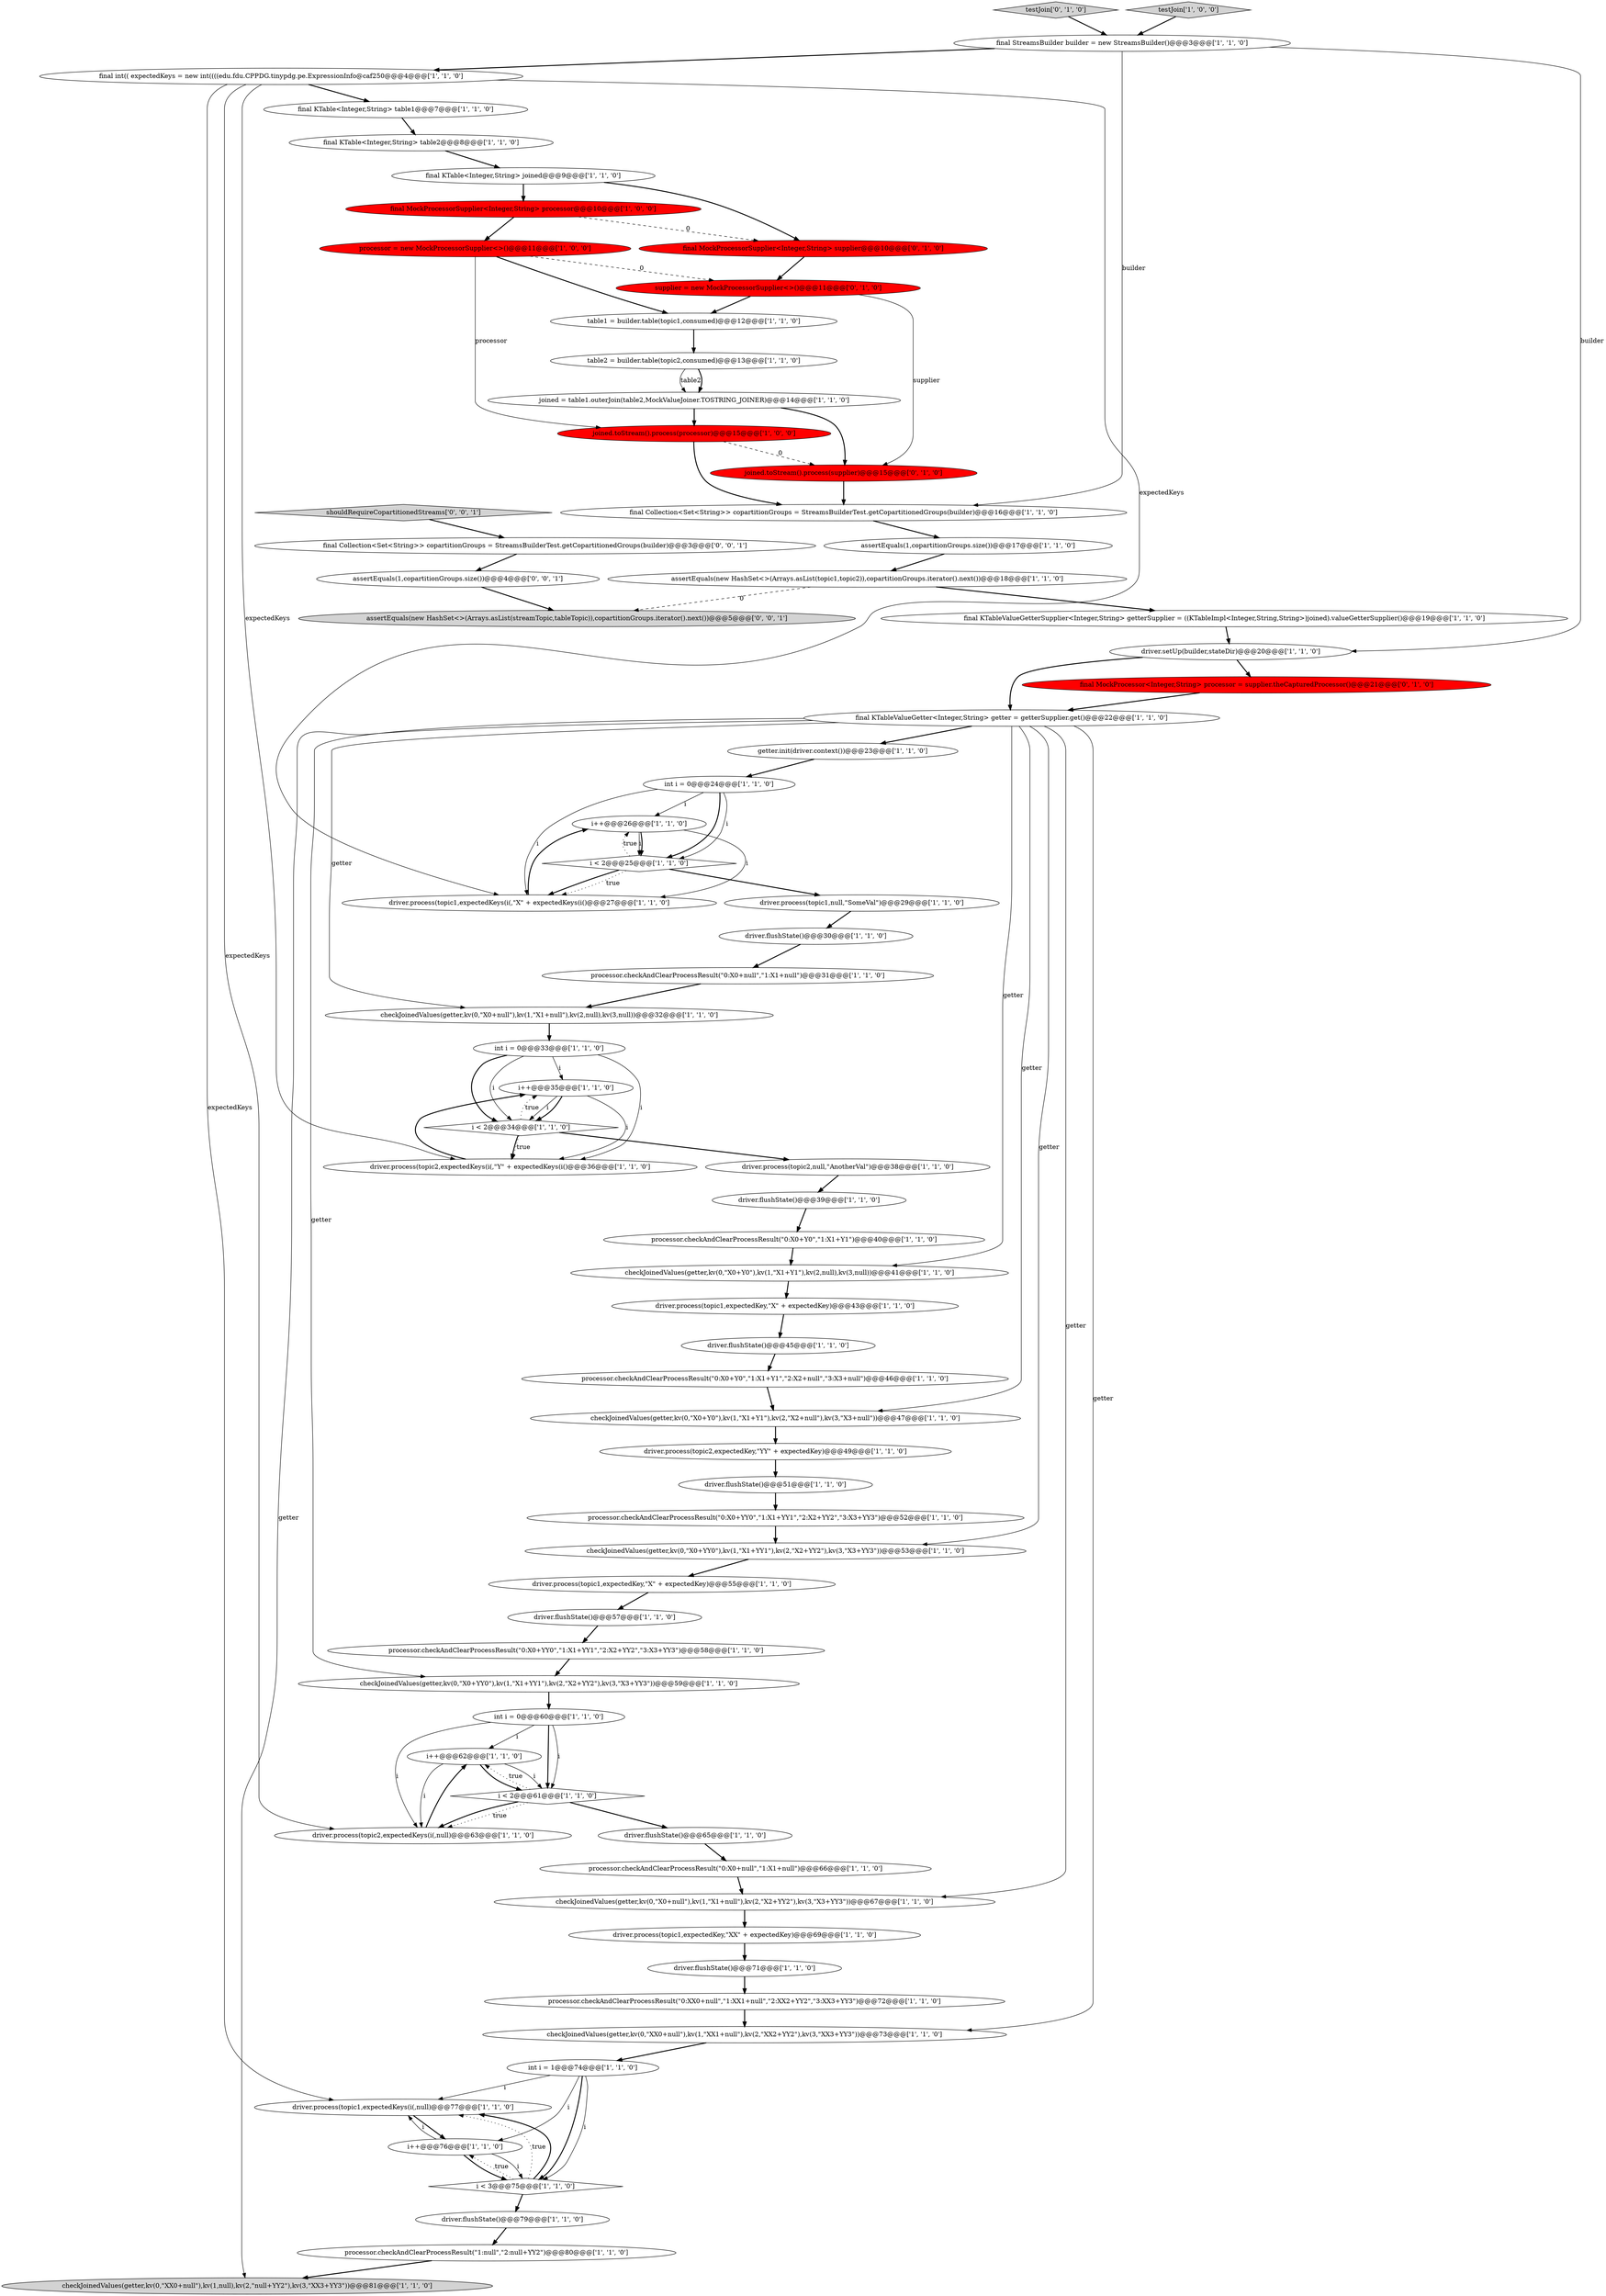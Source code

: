 digraph {
69 [style = filled, label = "supplier = new MockProcessorSupplier<>()@@@11@@@['0', '1', '0']", fillcolor = red, shape = ellipse image = "AAA1AAABBB2BBB"];
19 [style = filled, label = "processor.checkAndClearProcessResult(\"0:X0+null\",\"1:X1+null\")@@@66@@@['1', '1', '0']", fillcolor = white, shape = ellipse image = "AAA0AAABBB1BBB"];
36 [style = filled, label = "i++@@@62@@@['1', '1', '0']", fillcolor = white, shape = ellipse image = "AAA0AAABBB1BBB"];
39 [style = filled, label = "i++@@@26@@@['1', '1', '0']", fillcolor = white, shape = ellipse image = "AAA0AAABBB1BBB"];
22 [style = filled, label = "driver.process(topic1,expectedKey,\"XX\" + expectedKey)@@@69@@@['1', '1', '0']", fillcolor = white, shape = ellipse image = "AAA0AAABBB1BBB"];
52 [style = filled, label = "driver.flushState()@@@71@@@['1', '1', '0']", fillcolor = white, shape = ellipse image = "AAA0AAABBB1BBB"];
25 [style = filled, label = "i++@@@35@@@['1', '1', '0']", fillcolor = white, shape = ellipse image = "AAA0AAABBB1BBB"];
44 [style = filled, label = "final KTableValueGetter<Integer,String> getter = getterSupplier.get()@@@22@@@['1', '1', '0']", fillcolor = white, shape = ellipse image = "AAA0AAABBB1BBB"];
63 [style = filled, label = "int i = 1@@@74@@@['1', '1', '0']", fillcolor = white, shape = ellipse image = "AAA0AAABBB1BBB"];
32 [style = filled, label = "checkJoinedValues(getter,kv(0,\"X0+Y0\"),kv(1,\"X1+Y1\"),kv(2,null),kv(3,null))@@@41@@@['1', '1', '0']", fillcolor = white, shape = ellipse image = "AAA0AAABBB1BBB"];
7 [style = filled, label = "driver.process(topic1,expectedKey,\"X\" + expectedKey)@@@55@@@['1', '1', '0']", fillcolor = white, shape = ellipse image = "AAA0AAABBB1BBB"];
38 [style = filled, label = "driver.process(topic1,expectedKeys(i(,null)@@@77@@@['1', '1', '0']", fillcolor = white, shape = ellipse image = "AAA0AAABBB1BBB"];
13 [style = filled, label = "int i = 0@@@24@@@['1', '1', '0']", fillcolor = white, shape = ellipse image = "AAA0AAABBB1BBB"];
40 [style = filled, label = "int i = 0@@@60@@@['1', '1', '0']", fillcolor = white, shape = ellipse image = "AAA0AAABBB1BBB"];
64 [style = filled, label = "joined.toStream().process(processor)@@@15@@@['1', '0', '0']", fillcolor = red, shape = ellipse image = "AAA1AAABBB1BBB"];
66 [style = filled, label = "testJoin['0', '1', '0']", fillcolor = lightgray, shape = diamond image = "AAA0AAABBB2BBB"];
0 [style = filled, label = "final KTable<Integer,String> table2@@@8@@@['1', '1', '0']", fillcolor = white, shape = ellipse image = "AAA0AAABBB1BBB"];
46 [style = filled, label = "checkJoinedValues(getter,kv(0,\"XX0+null\"),kv(1,null),kv(2,\"null+YY2\"),kv(3,\"XX3+YY3\"))@@@81@@@['1', '1', '0']", fillcolor = lightgray, shape = ellipse image = "AAA0AAABBB1BBB"];
48 [style = filled, label = "checkJoinedValues(getter,kv(0,\"X0+null\"),kv(1,\"X1+null\"),kv(2,\"X2+YY2\"),kv(3,\"X3+YY3\"))@@@67@@@['1', '1', '0']", fillcolor = white, shape = ellipse image = "AAA0AAABBB1BBB"];
12 [style = filled, label = "final StreamsBuilder builder = new StreamsBuilder()@@@3@@@['1', '1', '0']", fillcolor = white, shape = ellipse image = "AAA0AAABBB1BBB"];
6 [style = filled, label = "i < 2@@@34@@@['1', '1', '0']", fillcolor = white, shape = diamond image = "AAA0AAABBB1BBB"];
60 [style = filled, label = "processor.checkAndClearProcessResult(\"0:X0+Y0\",\"1:X1+Y1\")@@@40@@@['1', '1', '0']", fillcolor = white, shape = ellipse image = "AAA0AAABBB1BBB"];
65 [style = filled, label = "final MockProcessor<Integer,String> processor = supplier.theCapturedProcessor()@@@21@@@['0', '1', '0']", fillcolor = red, shape = ellipse image = "AAA1AAABBB2BBB"];
2 [style = filled, label = "getter.init(driver.context())@@@23@@@['1', '1', '0']", fillcolor = white, shape = ellipse image = "AAA0AAABBB1BBB"];
49 [style = filled, label = "final KTable<Integer,String> joined@@@9@@@['1', '1', '0']", fillcolor = white, shape = ellipse image = "AAA0AAABBB1BBB"];
4 [style = filled, label = "driver.process(topic1,expectedKeys(i(,\"X\" + expectedKeys(i()@@@27@@@['1', '1', '0']", fillcolor = white, shape = ellipse image = "AAA0AAABBB1BBB"];
61 [style = filled, label = "final Collection<Set<String>> copartitionGroups = StreamsBuilderTest.getCopartitionedGroups(builder)@@@16@@@['1', '1', '0']", fillcolor = white, shape = ellipse image = "AAA0AAABBB1BBB"];
24 [style = filled, label = "driver.flushState()@@@45@@@['1', '1', '0']", fillcolor = white, shape = ellipse image = "AAA0AAABBB1BBB"];
50 [style = filled, label = "processor = new MockProcessorSupplier<>()@@@11@@@['1', '0', '0']", fillcolor = red, shape = ellipse image = "AAA1AAABBB1BBB"];
28 [style = filled, label = "final MockProcessorSupplier<Integer,String> processor@@@10@@@['1', '0', '0']", fillcolor = red, shape = ellipse image = "AAA1AAABBB1BBB"];
41 [style = filled, label = "table2 = builder.table(topic2,consumed)@@@13@@@['1', '1', '0']", fillcolor = white, shape = ellipse image = "AAA0AAABBB1BBB"];
43 [style = filled, label = "driver.process(topic1,expectedKey,\"X\" + expectedKey)@@@43@@@['1', '1', '0']", fillcolor = white, shape = ellipse image = "AAA0AAABBB1BBB"];
8 [style = filled, label = "joined = table1.outerJoin(table2,MockValueJoiner.TOSTRING_JOINER)@@@14@@@['1', '1', '0']", fillcolor = white, shape = ellipse image = "AAA0AAABBB1BBB"];
67 [style = filled, label = "final MockProcessorSupplier<Integer,String> supplier@@@10@@@['0', '1', '0']", fillcolor = red, shape = ellipse image = "AAA1AAABBB2BBB"];
70 [style = filled, label = "final Collection<Set<String>> copartitionGroups = StreamsBuilderTest.getCopartitionedGroups(builder)@@@3@@@['0', '0', '1']", fillcolor = white, shape = ellipse image = "AAA0AAABBB3BBB"];
23 [style = filled, label = "i < 2@@@61@@@['1', '1', '0']", fillcolor = white, shape = diamond image = "AAA0AAABBB1BBB"];
29 [style = filled, label = "driver.flushState()@@@51@@@['1', '1', '0']", fillcolor = white, shape = ellipse image = "AAA0AAABBB1BBB"];
14 [style = filled, label = "driver.process(topic2,expectedKey,\"YY\" + expectedKey)@@@49@@@['1', '1', '0']", fillcolor = white, shape = ellipse image = "AAA0AAABBB1BBB"];
20 [style = filled, label = "assertEquals(1,copartitionGroups.size())@@@17@@@['1', '1', '0']", fillcolor = white, shape = ellipse image = "AAA0AAABBB1BBB"];
9 [style = filled, label = "driver.flushState()@@@79@@@['1', '1', '0']", fillcolor = white, shape = ellipse image = "AAA0AAABBB1BBB"];
73 [style = filled, label = "assertEquals(1,copartitionGroups.size())@@@4@@@['0', '0', '1']", fillcolor = white, shape = ellipse image = "AAA0AAABBB3BBB"];
26 [style = filled, label = "driver.flushState()@@@65@@@['1', '1', '0']", fillcolor = white, shape = ellipse image = "AAA0AAABBB1BBB"];
31 [style = filled, label = "checkJoinedValues(getter,kv(0,\"X0+YY0\"),kv(1,\"X1+YY1\"),kv(2,\"X2+YY2\"),kv(3,\"X3+YY3\"))@@@59@@@['1', '1', '0']", fillcolor = white, shape = ellipse image = "AAA0AAABBB1BBB"];
3 [style = filled, label = "checkJoinedValues(getter,kv(0,\"XX0+null\"),kv(1,\"XX1+null\"),kv(2,\"XX2+YY2\"),kv(3,\"XX3+YY3\"))@@@73@@@['1', '1', '0']", fillcolor = white, shape = ellipse image = "AAA0AAABBB1BBB"];
11 [style = filled, label = "assertEquals(new HashSet<>(Arrays.asList(topic1,topic2)),copartitionGroups.iterator().next())@@@18@@@['1', '1', '0']", fillcolor = white, shape = ellipse image = "AAA0AAABBB1BBB"];
5 [style = filled, label = "i < 2@@@25@@@['1', '1', '0']", fillcolor = white, shape = diamond image = "AAA0AAABBB1BBB"];
45 [style = filled, label = "processor.checkAndClearProcessResult(\"0:XX0+null\",\"1:XX1+null\",\"2:XX2+YY2\",\"3:XX3+YY3\")@@@72@@@['1', '1', '0']", fillcolor = white, shape = ellipse image = "AAA0AAABBB1BBB"];
55 [style = filled, label = "i++@@@76@@@['1', '1', '0']", fillcolor = white, shape = ellipse image = "AAA0AAABBB1BBB"];
68 [style = filled, label = "joined.toStream().process(supplier)@@@15@@@['0', '1', '0']", fillcolor = red, shape = ellipse image = "AAA1AAABBB2BBB"];
10 [style = filled, label = "final int(( expectedKeys = new int((((edu.fdu.CPPDG.tinypdg.pe.ExpressionInfo@caf250@@@4@@@['1', '1', '0']", fillcolor = white, shape = ellipse image = "AAA0AAABBB1BBB"];
18 [style = filled, label = "driver.flushState()@@@39@@@['1', '1', '0']", fillcolor = white, shape = ellipse image = "AAA0AAABBB1BBB"];
58 [style = filled, label = "processor.checkAndClearProcessResult(\"0:X0+YY0\",\"1:X1+YY1\",\"2:X2+YY2\",\"3:X3+YY3\")@@@58@@@['1', '1', '0']", fillcolor = white, shape = ellipse image = "AAA0AAABBB1BBB"];
27 [style = filled, label = "driver.process(topic2,expectedKeys(i(,null)@@@63@@@['1', '1', '0']", fillcolor = white, shape = ellipse image = "AAA0AAABBB1BBB"];
47 [style = filled, label = "checkJoinedValues(getter,kv(0,\"X0+YY0\"),kv(1,\"X1+YY1\"),kv(2,\"X2+YY2\"),kv(3,\"X3+YY3\"))@@@53@@@['1', '1', '0']", fillcolor = white, shape = ellipse image = "AAA0AAABBB1BBB"];
16 [style = filled, label = "driver.flushState()@@@30@@@['1', '1', '0']", fillcolor = white, shape = ellipse image = "AAA0AAABBB1BBB"];
51 [style = filled, label = "int i = 0@@@33@@@['1', '1', '0']", fillcolor = white, shape = ellipse image = "AAA0AAABBB1BBB"];
57 [style = filled, label = "checkJoinedValues(getter,kv(0,\"X0+Y0\"),kv(1,\"X1+Y1\"),kv(2,\"X2+null\"),kv(3,\"X3+null\"))@@@47@@@['1', '1', '0']", fillcolor = white, shape = ellipse image = "AAA0AAABBB1BBB"];
53 [style = filled, label = "final KTable<Integer,String> table1@@@7@@@['1', '1', '0']", fillcolor = white, shape = ellipse image = "AAA0AAABBB1BBB"];
33 [style = filled, label = "processor.checkAndClearProcessResult(\"0:X0+Y0\",\"1:X1+Y1\",\"2:X2+null\",\"3:X3+null\")@@@46@@@['1', '1', '0']", fillcolor = white, shape = ellipse image = "AAA0AAABBB1BBB"];
37 [style = filled, label = "processor.checkAndClearProcessResult(\"1:null\",\"2:null+YY2\")@@@80@@@['1', '1', '0']", fillcolor = white, shape = ellipse image = "AAA0AAABBB1BBB"];
1 [style = filled, label = "processor.checkAndClearProcessResult(\"0:X0+null\",\"1:X1+null\")@@@31@@@['1', '1', '0']", fillcolor = white, shape = ellipse image = "AAA0AAABBB1BBB"];
15 [style = filled, label = "driver.process(topic2,expectedKeys(i(,\"Y\" + expectedKeys(i()@@@36@@@['1', '1', '0']", fillcolor = white, shape = ellipse image = "AAA0AAABBB1BBB"];
54 [style = filled, label = "processor.checkAndClearProcessResult(\"0:X0+YY0\",\"1:X1+YY1\",\"2:X2+YY2\",\"3:X3+YY3\")@@@52@@@['1', '1', '0']", fillcolor = white, shape = ellipse image = "AAA0AAABBB1BBB"];
17 [style = filled, label = "driver.process(topic1,null,\"SomeVal\")@@@29@@@['1', '1', '0']", fillcolor = white, shape = ellipse image = "AAA0AAABBB1BBB"];
30 [style = filled, label = "driver.flushState()@@@57@@@['1', '1', '0']", fillcolor = white, shape = ellipse image = "AAA0AAABBB1BBB"];
59 [style = filled, label = "i < 3@@@75@@@['1', '1', '0']", fillcolor = white, shape = diamond image = "AAA0AAABBB1BBB"];
72 [style = filled, label = "assertEquals(new HashSet<>(Arrays.asList(streamTopic,tableTopic)),copartitionGroups.iterator().next())@@@5@@@['0', '0', '1']", fillcolor = lightgray, shape = ellipse image = "AAA0AAABBB3BBB"];
42 [style = filled, label = "driver.setUp(builder,stateDir)@@@20@@@['1', '1', '0']", fillcolor = white, shape = ellipse image = "AAA0AAABBB1BBB"];
62 [style = filled, label = "table1 = builder.table(topic1,consumed)@@@12@@@['1', '1', '0']", fillcolor = white, shape = ellipse image = "AAA0AAABBB1BBB"];
71 [style = filled, label = "shouldRequireCopartitionedStreams['0', '0', '1']", fillcolor = lightgray, shape = diamond image = "AAA0AAABBB3BBB"];
21 [style = filled, label = "final KTableValueGetterSupplier<Integer,String> getterSupplier = ((KTableImpl<Integer,String,String>)joined).valueGetterSupplier()@@@19@@@['1', '1', '0']", fillcolor = white, shape = ellipse image = "AAA0AAABBB1BBB"];
56 [style = filled, label = "driver.process(topic2,null,\"AnotherVal\")@@@38@@@['1', '1', '0']", fillcolor = white, shape = ellipse image = "AAA0AAABBB1BBB"];
34 [style = filled, label = "testJoin['1', '0', '0']", fillcolor = lightgray, shape = diamond image = "AAA0AAABBB1BBB"];
35 [style = filled, label = "checkJoinedValues(getter,kv(0,\"X0+null\"),kv(1,\"X1+null\"),kv(2,null),kv(3,null))@@@32@@@['1', '1', '0']", fillcolor = white, shape = ellipse image = "AAA0AAABBB1BBB"];
71->70 [style = bold, label=""];
21->42 [style = bold, label=""];
44->32 [style = solid, label="getter"];
41->8 [style = solid, label="table2"];
7->30 [style = bold, label=""];
47->7 [style = bold, label=""];
69->68 [style = solid, label="supplier"];
15->25 [style = bold, label=""];
41->8 [style = bold, label=""];
59->55 [style = dotted, label="true"];
28->50 [style = bold, label=""];
59->9 [style = bold, label=""];
10->53 [style = bold, label=""];
60->32 [style = bold, label=""];
57->14 [style = bold, label=""];
25->6 [style = solid, label="i"];
25->6 [style = bold, label=""];
40->23 [style = bold, label=""];
9->37 [style = bold, label=""];
67->69 [style = bold, label=""];
70->73 [style = bold, label=""];
55->59 [style = solid, label="i"];
12->10 [style = bold, label=""];
42->44 [style = bold, label=""];
50->69 [style = dashed, label="0"];
44->57 [style = solid, label="getter"];
43->24 [style = bold, label=""];
44->46 [style = solid, label="getter"];
50->62 [style = bold, label=""];
31->40 [style = bold, label=""];
49->67 [style = bold, label=""];
63->55 [style = solid, label="i"];
10->4 [style = solid, label="expectedKeys"];
51->25 [style = solid, label="i"];
17->16 [style = bold, label=""];
38->55 [style = bold, label=""];
12->61 [style = solid, label="builder"];
44->48 [style = solid, label="getter"];
6->15 [style = dotted, label="true"];
10->15 [style = solid, label="expectedKeys"];
12->42 [style = solid, label="builder"];
44->2 [style = bold, label=""];
63->38 [style = solid, label="i"];
40->27 [style = solid, label="i"];
55->59 [style = bold, label=""];
8->64 [style = bold, label=""];
52->45 [style = bold, label=""];
1->35 [style = bold, label=""];
30->58 [style = bold, label=""];
3->63 [style = bold, label=""];
13->4 [style = solid, label="i"];
5->17 [style = bold, label=""];
5->4 [style = dotted, label="true"];
69->62 [style = bold, label=""];
25->15 [style = solid, label="i"];
39->4 [style = solid, label="i"];
36->23 [style = solid, label="i"];
37->46 [style = bold, label=""];
6->25 [style = dotted, label="true"];
23->27 [style = dotted, label="true"];
13->5 [style = bold, label=""];
28->67 [style = dashed, label="0"];
64->68 [style = dashed, label="0"];
56->18 [style = bold, label=""];
44->31 [style = solid, label="getter"];
61->20 [style = bold, label=""];
35->51 [style = bold, label=""];
11->72 [style = dashed, label="0"];
39->5 [style = solid, label="i"];
63->59 [style = bold, label=""];
39->5 [style = bold, label=""];
13->39 [style = solid, label="i"];
4->39 [style = bold, label=""];
11->21 [style = bold, label=""];
36->27 [style = solid, label="i"];
13->5 [style = solid, label="i"];
18->60 [style = bold, label=""];
49->28 [style = bold, label=""];
51->6 [style = bold, label=""];
33->57 [style = bold, label=""];
42->65 [style = bold, label=""];
26->19 [style = bold, label=""];
51->6 [style = solid, label="i"];
29->54 [style = bold, label=""];
6->15 [style = bold, label=""];
24->33 [style = bold, label=""];
66->12 [style = bold, label=""];
6->56 [style = bold, label=""];
62->41 [style = bold, label=""];
59->38 [style = dotted, label="true"];
0->49 [style = bold, label=""];
16->1 [style = bold, label=""];
44->35 [style = solid, label="getter"];
5->4 [style = bold, label=""];
65->44 [style = bold, label=""];
14->29 [style = bold, label=""];
73->72 [style = bold, label=""];
5->39 [style = dotted, label="true"];
23->36 [style = dotted, label="true"];
64->61 [style = bold, label=""];
51->15 [style = solid, label="i"];
10->38 [style = solid, label="expectedKeys"];
63->59 [style = solid, label="i"];
53->0 [style = bold, label=""];
20->11 [style = bold, label=""];
27->36 [style = bold, label=""];
19->48 [style = bold, label=""];
23->27 [style = bold, label=""];
45->3 [style = bold, label=""];
22->52 [style = bold, label=""];
23->26 [style = bold, label=""];
59->38 [style = bold, label=""];
58->31 [style = bold, label=""];
48->22 [style = bold, label=""];
55->38 [style = solid, label="i"];
32->43 [style = bold, label=""];
34->12 [style = bold, label=""];
40->23 [style = solid, label="i"];
2->13 [style = bold, label=""];
54->47 [style = bold, label=""];
8->68 [style = bold, label=""];
36->23 [style = bold, label=""];
44->47 [style = solid, label="getter"];
44->3 [style = solid, label="getter"];
40->36 [style = solid, label="i"];
68->61 [style = bold, label=""];
10->27 [style = solid, label="expectedKeys"];
50->64 [style = solid, label="processor"];
}
